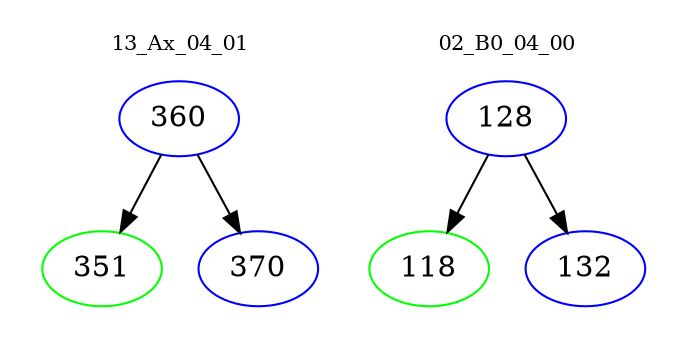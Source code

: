 digraph{
subgraph cluster_0 {
color = white
label = "13_Ax_04_01";
fontsize=10;
T0_360 [label="360", color="blue"]
T0_360 -> T0_351 [color="black"]
T0_351 [label="351", color="green"]
T0_360 -> T0_370 [color="black"]
T0_370 [label="370", color="blue"]
}
subgraph cluster_1 {
color = white
label = "02_B0_04_00";
fontsize=10;
T1_128 [label="128", color="blue"]
T1_128 -> T1_118 [color="black"]
T1_118 [label="118", color="green"]
T1_128 -> T1_132 [color="black"]
T1_132 [label="132", color="blue"]
}
}
